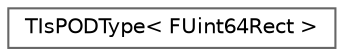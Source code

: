 digraph "Graphical Class Hierarchy"
{
 // INTERACTIVE_SVG=YES
 // LATEX_PDF_SIZE
  bgcolor="transparent";
  edge [fontname=Helvetica,fontsize=10,labelfontname=Helvetica,labelfontsize=10];
  node [fontname=Helvetica,fontsize=10,shape=box,height=0.2,width=0.4];
  rankdir="LR";
  Node0 [id="Node000000",label="TIsPODType\< FUint64Rect \>",height=0.2,width=0.4,color="grey40", fillcolor="white", style="filled",URL="$d9/d04/structTIsPODType_3_01FUint64Rect_01_4.html",tooltip=" "];
}
